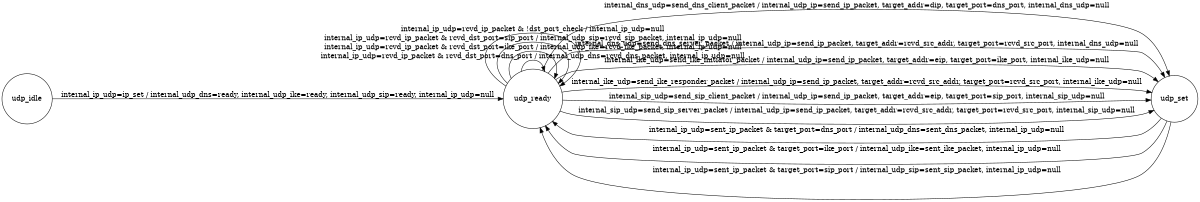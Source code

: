 digraph UDP{
rankdir = LR;
size = "8,5"
node [shape = circle, label="udp_idle"] udp_idle;
node [shape = circle, label="udp_ready"] udp_ready;
node [shape = circle, label="udp_set"] udp_set;

//initial_state: udp_idle
//state variables: internal_udp_dns{ready, sent_dns_packet, rcvd_dns_packet, null}<null>; internal_udp_ike{ready, sent_ike_packet, rcvd_ike_packet, null}<null>; internal_udp_sip{ready, sent_sip_packet, rcvd_sip_packet, null}<null>; internal_udp_ip{send_ip_packet, null}<null>;
//number variables: target_port{0, 5}<0, rcvd_src_port, ike_port, sip_port, dns_port>; target_addr{0, 5}<0, rcvd_src_addr, eip, dip>;
//define: dst_port_check := (rcvd_dst_port>0 & (rcvd_dst_port=dns_port | rcvd_dst_port=ike_port | rcvd_dst_port=sip_port));

udp_idle -> udp_ready [label = "internal_ip_udp=ip_set / internal_udp_dns=ready, internal_udp_ike=ready, internal_udp_sip=ready, internal_ip_udp=null"]

udp_ready -> udp_ready [label = "internal_ip_udp=rcvd_ip_packet & rcvd_dst_port=dns_port / internal_udp_dns=rcvd_dns_packet, internal_ip_udp=null"]
udp_ready -> udp_ready [label = "internal_ip_udp=rcvd_ip_packet & rcvd_dst_port=ike_port / internal_udp_ike=rcvd_ike_packet, internal_ip_udp=null"]
udp_ready -> udp_ready [label = "internal_ip_udp=rcvd_ip_packet & rcvd_dst_port=sip_port / internal_udp_sip=rcvd_sip_packet, internal_ip_udp=null"]
udp_ready -> udp_ready [label = "internal_ip_udp=rcvd_ip_packet & !dst_port_check / internal_ip_udp=null"]

udp_ready -> udp_set [label = "internal_dns_udp=send_dns_client_packet / internal_udp_ip=send_ip_packet, target_addr=dip, target_port=dns_port, internal_dns_udp=null"]
udp_ready -> udp_set [label = "internal_dns_udp=send_dns_server_packet / internal_udp_ip=send_ip_packet, target_addr=rcvd_src_addr, target_port=rcvd_src_port, internal_dns_udp=null"]
udp_ready -> udp_set [label = "internal_ike_udp=send_ike_initiator_packet / internal_udp_ip=send_ip_packet, target_addr=eip, target_port=ike_port, internal_ike_udp=null"]
udp_ready -> udp_set [label = "internal_ike_udp=send_ike_responder_packet / internal_udp_ip=send_ip_packet, target_addr=rcvd_src_addr, target_port=rcvd_src_port, internal_ike_udp=null"]
udp_ready -> udp_set [label = "internal_sip_udp=send_sip_client_packet / internal_udp_ip=send_ip_packet, target_addr=eip, target_port=sip_port, internal_sip_udp=null"]
udp_ready -> udp_set [label = "internal_sip_udp=send_sip_server_packet / internal_udp_ip=send_ip_packet, target_addr=rcvd_src_addr, target_port=rcvd_src_port, internal_sip_udp=null"]

udp_set -> udp_ready [label = "internal_ip_udp=sent_ip_packet & target_port=dns_port / internal_udp_dns=sent_dns_packet, internal_ip_udp=null"]
udp_set -> udp_ready [label = "internal_ip_udp=sent_ip_packet & target_port=ike_port / internal_udp_ike=sent_ike_packet, internal_ip_udp=null"]
udp_set -> udp_ready [label = "internal_ip_udp=sent_ip_packet & target_port=sip_port / internal_udp_sip=sent_sip_packet, internal_ip_udp=null"]
}
